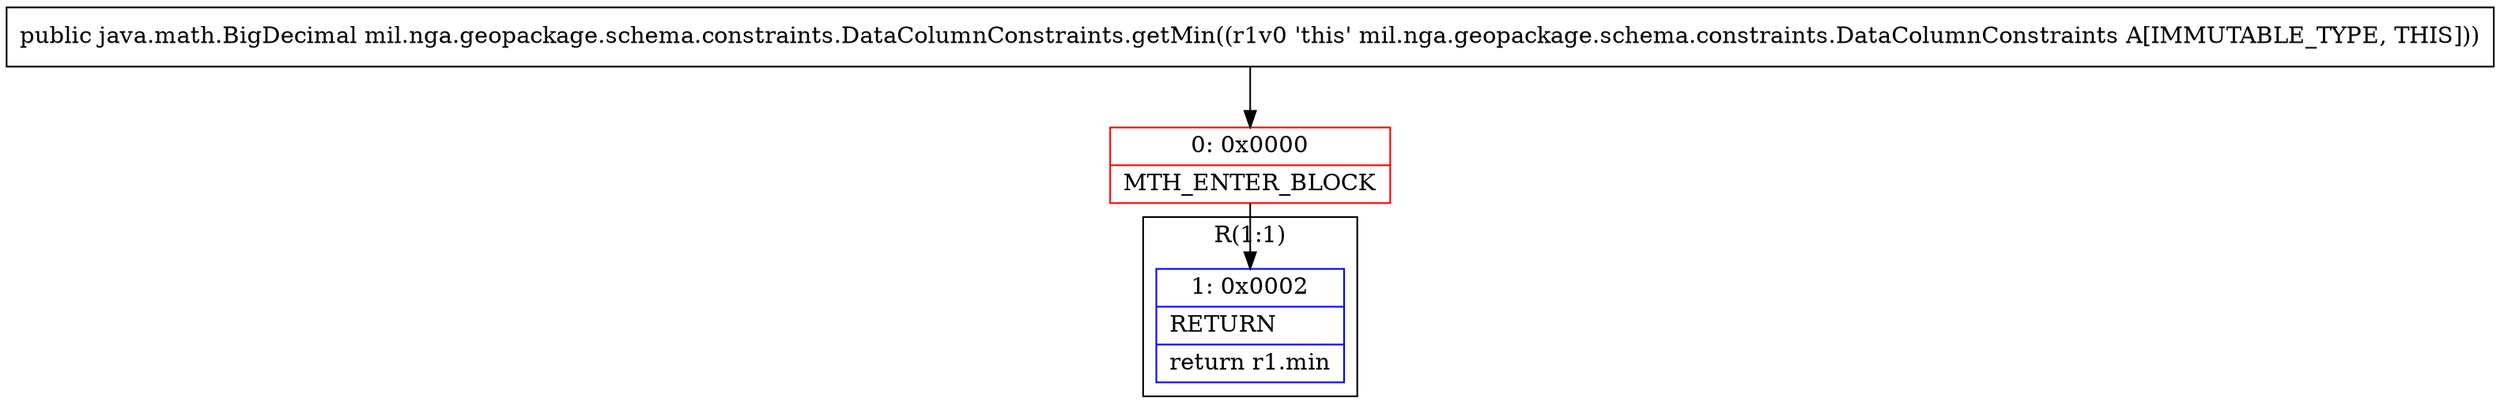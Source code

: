 digraph "CFG formil.nga.geopackage.schema.constraints.DataColumnConstraints.getMin()Ljava\/math\/BigDecimal;" {
subgraph cluster_Region_1381961674 {
label = "R(1:1)";
node [shape=record,color=blue];
Node_1 [shape=record,label="{1\:\ 0x0002|RETURN\l|return r1.min\l}"];
}
Node_0 [shape=record,color=red,label="{0\:\ 0x0000|MTH_ENTER_BLOCK\l}"];
MethodNode[shape=record,label="{public java.math.BigDecimal mil.nga.geopackage.schema.constraints.DataColumnConstraints.getMin((r1v0 'this' mil.nga.geopackage.schema.constraints.DataColumnConstraints A[IMMUTABLE_TYPE, THIS])) }"];
MethodNode -> Node_0;
Node_0 -> Node_1;
}

